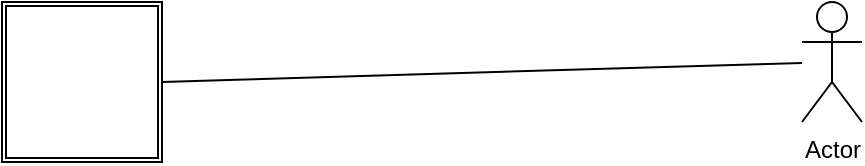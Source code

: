 <mxfile version="20.8.20" type="github">
  <diagram name="Página-1" id="eWMmBFfy4mwKsck8Ejc8">
    <mxGraphModel dx="1050" dy="545" grid="1" gridSize="10" guides="1" tooltips="1" connect="1" arrows="1" fold="1" page="1" pageScale="1" pageWidth="827" pageHeight="1169" math="0" shadow="0">
      <root>
        <mxCell id="0" />
        <mxCell id="1" parent="0" />
        <mxCell id="L7LxwLBlNKo-YcNlN9_N-1" value="" style="shape=ext;double=1;whiteSpace=wrap;html=1;aspect=fixed;" vertex="1" parent="1">
          <mxGeometry x="200" y="280" width="80" height="80" as="geometry" />
        </mxCell>
        <mxCell id="L7LxwLBlNKo-YcNlN9_N-2" value="Actor" style="shape=umlActor;verticalLabelPosition=bottom;verticalAlign=top;html=1;outlineConnect=0;" vertex="1" parent="1">
          <mxGeometry x="600" y="280" width="30" height="60" as="geometry" />
        </mxCell>
        <mxCell id="L7LxwLBlNKo-YcNlN9_N-3" value="" style="endArrow=none;html=1;rounded=0;exitX=1;exitY=0.5;exitDx=0;exitDy=0;" edge="1" parent="1" source="L7LxwLBlNKo-YcNlN9_N-1" target="L7LxwLBlNKo-YcNlN9_N-2">
          <mxGeometry width="50" height="50" relative="1" as="geometry">
            <mxPoint x="340" y="330" as="sourcePoint" />
            <mxPoint x="390" y="280" as="targetPoint" />
          </mxGeometry>
        </mxCell>
      </root>
    </mxGraphModel>
  </diagram>
</mxfile>
